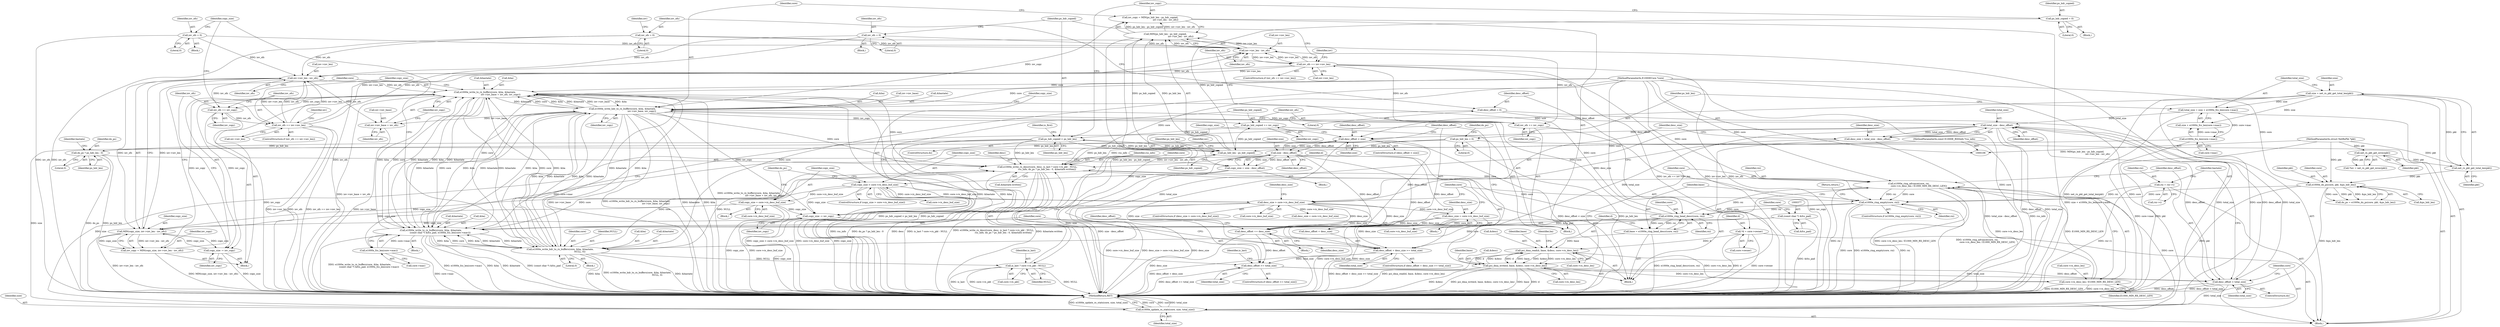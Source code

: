 digraph "0_qemu_4154c7e03fa55b4cf52509a83d50d6c09d743b77_0@API" {
"1000263" [label="(Call,iov_copy = MIN(ps_hdr_len - ps_hdr_copied,\n                                           iov->iov_len - iov_ofs))"];
"1000265" [label="(Call,MIN(ps_hdr_len - ps_hdr_copied,\n                                           iov->iov_len - iov_ofs))"];
"1000266" [label="(Call,ps_hdr_len - ps_hdr_copied)"];
"1000150" [label="(Call,ps_hdr_len = 0)"];
"1000305" [label="(Call,ps_hdr_copied < ps_hdr_len)"];
"1000287" [label="(Call,ps_hdr_copied += iov_copy)"];
"1000274" [label="(Call,e1000e_write_hdr_to_rx_buffers(core, &ba, &bastate,\n                                                      iov->iov_base, iov_copy))"];
"1000210" [label="(Call,e1000e_ring_head_descr(core, rxi))"];
"1000203" [label="(Call,e1000e_ring_empty(core, rxi))"];
"1000156" [label="(Call,e1000e_do_ps(core, pkt, &ps_hdr_len))"];
"1000107" [label="(MethodParameterIn,E1000ECore *core)"];
"1000137" [label="(Call,net_rx_pkt_get_total_len(pkt))"];
"1000132" [label="(Call,net_rx_pkt_get_iovec(pkt))"];
"1000108" [label="(MethodParameterIn,struct NetRxPkt *pkt)"];
"1000424" [label="(Call,e1000e_ring_advance(core, rxi,\n                            core->rx_desc_len / E1000_MIN_RX_DESC_LEN))"];
"1000398" [label="(Call,e1000e_write_rx_descr(core, desc, is_last ? core->rx_pkt : NULL,\n                           rss_info, do_ps ? ps_hdr_len : 0, &bastate.written))"];
"1000333" [label="(Call,e1000e_write_to_rx_buffers(core, &ba, &bastate,\n                                            iov->iov_base + iov_ofs, iov_copy))"];
"1000313" [label="(Call,e1000e_write_hdr_to_rx_buffers(core, &ba, &bastate,\n                                                       NULL, 0))"];
"1000370" [label="(Call,e1000e_write_to_rx_buffers(core, &ba, &bastate,\n                          (const char *) &fcs_pad, e1000x_fcs_len(core->mac)))"];
"1000376" [label="(Call,(const char *) &fcs_pad)"];
"1000380" [label="(Call,e1000x_fcs_len(core->mac))"];
"1000144" [label="(Call,e1000x_fcs_len(core->mac))"];
"1000328" [label="(Call,iov->iov_len - iov_ofs)"];
"1000294" [label="(Call,iov_ofs == iov->iov_len)"];
"1000290" [label="(Call,iov_ofs += iov_copy)"];
"1000269" [label="(Call,iov->iov_len - iov_ofs)"];
"1000352" [label="(Call,iov_ofs == iov->iov_len)"];
"1000348" [label="(Call,iov_ofs += iov_copy)"];
"1000360" [label="(Call,iov_ofs = 0)"];
"1000302" [label="(Call,iov_ofs = 0)"];
"1000126" [label="(Call,iov_ofs = 0)"];
"1000324" [label="(Call,iov_copy = MIN(copy_size, iov->iov_len - iov_ofs))"];
"1000326" [label="(Call,MIN(copy_size, iov->iov_len - iov_ofs))"];
"1000284" [label="(Call,copy_size -= iov_copy)"];
"1000240" [label="(Call,copy_size > core->rx_desc_buf_size)"];
"1000234" [label="(Call,copy_size = size - desc_offset)"];
"1000236" [label="(Call,size - desc_offset)"];
"1000227" [label="(Call,desc_offset < size)"];
"1000182" [label="(Call,total_size - desc_offset)"];
"1000140" [label="(Call,total_size = size + e1000x_fcs_len(core->mac))"];
"1000135" [label="(Call,size = net_rx_pkt_get_total_len(pkt))"];
"1000432" [label="(Call,desc_offset < total_size)"];
"1000388" [label="(Call,desc_offset >= total_size)"];
"1000384" [label="(Call,desc_offset += desc_size)"];
"1000186" [label="(Call,desc_size > core->rx_desc_buf_size)"];
"1000180" [label="(Call,desc_size = total_size - desc_offset)"];
"1000197" [label="(Call,desc_size = core->rx_desc_buf_size)"];
"1000364" [label="(Call,desc_offset + desc_size >= total_size)"];
"1000122" [label="(Call,desc_offset = 0)"];
"1000246" [label="(Call,copy_size = core->rx_desc_buf_size)"];
"1000345" [label="(Call,copy_size -= iov_copy)"];
"1000110" [label="(MethodParameterIn,const E1000E_RSSInfo *rss_info)"];
"1000427" [label="(Call,core->rx_desc_len / E1000_MIN_RX_DESC_LEN)"];
"1000416" [label="(Call,pci_dma_write(d, base, &desc, core->rx_desc_len))"];
"1000213" [label="(Call,pci_dma_read(d, base, &desc, core->rx_desc_len))"];
"1000113" [label="(Call,*d = core->owner)"];
"1000208" [label="(Call,base = e1000e_ring_head_descr(core, rxi))"];
"1000165" [label="(Call,rxi = rxr->i)"];
"1000263" [label="(Call,iov_copy = MIN(ps_hdr_len - ps_hdr_copied,\n                                           iov->iov_len - iov_ofs))"];
"1000258" [label="(Call,ps_hdr_copied = 0)"];
"1000435" [label="(Call,e1000e_update_rx_stats(core, size, total_size))"];
"1000401" [label="(Call,is_last ? core->rx_pkt : NULL)"];
"1000339" [label="(Call,iov->iov_base + iov_ofs)"];
"1000408" [label="(Call,do_ps ? ps_hdr_len : 0)"];
"1000334" [label="(Identifier,core)"];
"1000389" [label="(Identifier,desc_offset)"];
"1000264" [label="(Identifier,iov_copy)"];
"1000211" [label="(Identifier,core)"];
"1000246" [label="(Call,copy_size = core->rx_desc_buf_size)"];
"1000293" [label="(ControlStructure,if (iov_ofs == iov->iov_len))"];
"1000202" [label="(ControlStructure,if (e1000e_ring_empty(core, rxi)))"];
"1000339" [label="(Call,iov->iov_base + iov_ofs)"];
"1000436" [label="(Identifier,core)"];
"1000325" [label="(Identifier,iov_copy)"];
"1000216" [label="(Call,&desc)"];
"1000208" [label="(Call,base = e1000e_ring_head_descr(core, rxi))"];
"1000418" [label="(Identifier,base)"];
"1000333" [label="(Call,e1000e_write_to_rx_buffers(core, &ba, &bastate,\n                                            iov->iov_base + iov_ofs, iov_copy))"];
"1000132" [label="(Call,net_rx_pkt_get_iovec(pkt))"];
"1000402" [label="(Identifier,is_last)"];
"1000167" [label="(Call,rxr->i)"];
"1000263" [label="(Call,iov_copy = MIN(ps_hdr_len - ps_hdr_copied,\n                                           iov->iov_len - iov_ofs))"];
"1000431" [label="(Identifier,E1000_MIN_RX_DESC_LEN)"];
"1000324" [label="(Call,iov_copy = MIN(copy_size, iov->iov_len - iov_ofs))"];
"1000435" [label="(Call,e1000e_update_rx_stats(core, size, total_size))"];
"1000210" [label="(Call,e1000e_ring_head_descr(core, rxi))"];
"1000427" [label="(Call,core->rx_desc_len / E1000_MIN_RX_DESC_LEN)"];
"1000155" [label="(Identifier,do_ps)"];
"1000296" [label="(Call,iov->iov_len)"];
"1000371" [label="(Identifier,core)"];
"1000289" [label="(Identifier,iov_copy)"];
"1000270" [label="(Call,iov->iov_len)"];
"1000346" [label="(Identifier,copy_size)"];
"1000126" [label="(Call,iov_ofs = 0)"];
"1000390" [label="(Identifier,total_size)"];
"1000315" [label="(Call,&ba)"];
"1000378" [label="(Call,&fcs_pad)"];
"1000302" [label="(Call,iov_ofs = 0)"];
"1000284" [label="(Call,copy_size -= iov_copy)"];
"1000128" [label="(Literal,0)"];
"1000209" [label="(Identifier,base)"];
"1000124" [label="(Literal,0)"];
"1000332" [label="(Identifier,iov_ofs)"];
"1000107" [label="(MethodParameterIn,E1000ECore *core)"];
"1000138" [label="(Identifier,pkt)"];
"1000285" [label="(Identifier,copy_size)"];
"1000225" [label="(Block,)"];
"1000361" [label="(Identifier,iov_ofs)"];
"1000343" [label="(Identifier,iov_ofs)"];
"1000154" [label="(Call,do_ps = e1000e_do_ps(core, pkt, &ps_hdr_len))"];
"1000290" [label="(Call,iov_ofs += iov_copy)"];
"1000151" [label="(Identifier,ps_hdr_len)"];
"1000357" [label="(Block,)"];
"1000306" [label="(Identifier,ps_hdr_copied)"];
"1000388" [label="(Call,desc_offset >= total_size)"];
"1000193" [label="(Identifier,desc_size)"];
"1000142" [label="(Call,size + e1000x_fcs_len(core->mac))"];
"1000322" [label="(Identifier,copy_size)"];
"1000291" [label="(Identifier,iov_ofs)"];
"1000269" [label="(Call,iov->iov_len - iov_ofs)"];
"1000369" [label="(Block,)"];
"1000317" [label="(Call,&bastate)"];
"1000381" [label="(Call,core->mac)"];
"1000294" [label="(Call,iov_ofs == iov->iov_len)"];
"1000374" [label="(Call,&bastate)"];
"1000432" [label="(Call,desc_offset < total_size)"];
"1000235" [label="(Identifier,copy_size)"];
"1000387" [label="(ControlStructure,if (desc_offset >= total_size))"];
"1000368" [label="(Identifier,total_size)"];
"1000212" [label="(Identifier,rxi)"];
"1000345" [label="(Call,copy_size -= iov_copy)"];
"1000283" [label="(Identifier,iov_copy)"];
"1000398" [label="(Call,e1000e_write_rx_descr(core, desc, is_last ? core->rx_pkt : NULL,\n                           rss_info, do_ps ? ps_hdr_len : 0, &bastate.written))"];
"1000288" [label="(Identifier,ps_hdr_copied)"];
"1000401" [label="(Call,is_last ? core->rx_pkt : NULL)"];
"1000312" [label="(Block,)"];
"1000115" [label="(Call,core->owner)"];
"1000276" [label="(Call,&ba)"];
"1000226" [label="(ControlStructure,if (desc_offset < size))"];
"1000280" [label="(Call,iov->iov_base)"];
"1000186" [label="(Call,desc_size > core->rx_desc_buf_size)"];
"1000110" [label="(MethodParameterIn,const E1000E_RSSInfo *rss_info)"];
"1000352" [label="(Call,iov_ofs == iov->iov_len)"];
"1000287" [label="(Call,ps_hdr_copied += iov_copy)"];
"1000301" [label="(Identifier,iov)"];
"1000382" [label="(Identifier,core)"];
"1000370" [label="(Call,e1000e_write_to_rx_buffers(core, &ba, &bastate,\n                          (const char *) &fcs_pad, e1000x_fcs_len(core->mac)))"];
"1000354" [label="(Call,iov->iov_len)"];
"1000123" [label="(Identifier,desc_offset)"];
"1000136" [label="(Identifier,size)"];
"1000299" [label="(Block,)"];
"1000248" [label="(Call,core->rx_desc_buf_size)"];
"1000166" [label="(Identifier,rxi)"];
"1000133" [label="(Identifier,pkt)"];
"1000376" [label="(Call,(const char *) &fcs_pad)"];
"1000184" [label="(Identifier,desc_offset)"];
"1000428" [label="(Call,core->rx_desc_len)"];
"1000275" [label="(Identifier,core)"];
"1000416" [label="(Call,pci_dma_write(d, base, &desc, core->rx_desc_len))"];
"1000259" [label="(Identifier,ps_hdr_copied)"];
"1000205" [label="(Identifier,rxi)"];
"1000351" [label="(ControlStructure,if (iov_ofs == iov->iov_len))"];
"1000197" [label="(Call,desc_size = core->rx_desc_buf_size)"];
"1000108" [label="(MethodParameterIn,struct NetRxPkt *pkt)"];
"1000305" [label="(Call,ps_hdr_copied < ps_hdr_len)"];
"1000439" [label="(MethodReturn,RET)"];
"1000353" [label="(Identifier,iov_ofs)"];
"1000214" [label="(Identifier,d)"];
"1000335" [label="(Call,&ba)"];
"1000385" [label="(Identifier,desc_offset)"];
"1000314" [label="(Identifier,core)"];
"1000350" [label="(Identifier,iov_copy)"];
"1000274" [label="(Call,e1000e_write_hdr_to_rx_buffers(core, &ba, &bastate,\n                                                      iov->iov_base, iov_copy))"];
"1000267" [label="(Identifier,ps_hdr_len)"];
"1000130" [label="(Call,*iov = net_rx_pkt_get_iovec(pkt))"];
"1000183" [label="(Identifier,total_size)"];
"1000271" [label="(Identifier,iov)"];
"1000111" [label="(Block,)"];
"1000158" [label="(Identifier,pkt)"];
"1000426" [label="(Identifier,rxi)"];
"1000113" [label="(Call,*d = core->owner)"];
"1000165" [label="(Call,rxi = rxr->i)"];
"1000323" [label="(Block,)"];
"1000295" [label="(Identifier,iov_ofs)"];
"1000286" [label="(Identifier,iov_copy)"];
"1000320" [label="(Literal,0)"];
"1000307" [label="(Identifier,ps_hdr_len)"];
"1000412" [label="(Call,&bastate.written)"];
"1000159" [label="(Call,&ps_hdr_len)"];
"1000419" [label="(Call,&desc)"];
"1000266" [label="(Call,ps_hdr_len - ps_hdr_copied)"];
"1000328" [label="(Call,iov->iov_len - iov_ofs)"];
"1000156" [label="(Call,e1000e_do_ps(core, pkt, &ps_hdr_len))"];
"1000363" [label="(ControlStructure,if (desc_offset + desc_size >= total_size))"];
"1000273" [label="(Identifier,iov_ofs)"];
"1000171" [label="(Block,)"];
"1000326" [label="(Call,MIN(copy_size, iov->iov_len - iov_ofs))"];
"1000122" [label="(Call,desc_offset = 0)"];
"1000434" [label="(Identifier,total_size)"];
"1000144" [label="(Call,e1000x_fcs_len(core->mac))"];
"1000380" [label="(Call,e1000x_fcs_len(core->mac))"];
"1000247" [label="(Identifier,copy_size)"];
"1000313" [label="(Call,e1000e_write_hdr_to_rx_buffers(core, &ba, &bastate,\n                                                       NULL, 0))"];
"1000303" [label="(Identifier,iov_ofs)"];
"1000240" [label="(Call,copy_size > core->rx_desc_buf_size)"];
"1000292" [label="(Identifier,iov_copy)"];
"1000237" [label="(Identifier,size)"];
"1000260" [label="(Literal,0)"];
"1000141" [label="(Identifier,total_size)"];
"1000414" [label="(Identifier,bastate)"];
"1000150" [label="(Call,ps_hdr_len = 0)"];
"1000242" [label="(Call,core->rx_desc_buf_size)"];
"1000252" [label="(Identifier,do_ps)"];
"1000384" [label="(Call,desc_offset += desc_size)"];
"1000215" [label="(Identifier,base)"];
"1000340" [label="(Call,iov->iov_base)"];
"1000187" [label="(Identifier,desc_size)"];
"1000417" [label="(Identifier,d)"];
"1000227" [label="(Call,desc_offset < size)"];
"1000344" [label="(Identifier,iov_copy)"];
"1000191" [label="(Block,)"];
"1000372" [label="(Call,&ba)"];
"1000152" [label="(Literal,0)"];
"1000319" [label="(Identifier,NULL)"];
"1000425" [label="(Identifier,core)"];
"1000327" [label="(Identifier,copy_size)"];
"1000393" [label="(Identifier,is_last)"];
"1000348" [label="(Call,iov_ofs += iov_copy)"];
"1000204" [label="(Identifier,core)"];
"1000127" [label="(Identifier,iov_ofs)"];
"1000360" [label="(Call,iov_ofs = 0)"];
"1000239" [label="(ControlStructure,if (copy_size > core->rx_desc_buf_size))"];
"1000137" [label="(Call,net_rx_pkt_get_total_len(pkt))"];
"1000409" [label="(Identifier,do_ps)"];
"1000140" [label="(Call,total_size = size + e1000x_fcs_len(core->mac))"];
"1000347" [label="(Identifier,iov_copy)"];
"1000145" [label="(Call,core->mac)"];
"1000362" [label="(Literal,0)"];
"1000424" [label="(Call,e1000e_ring_advance(core, rxi,\n                            core->rx_desc_len / E1000_MIN_RX_DESC_LEN))"];
"1000403" [label="(Call,core->rx_pkt)"];
"1000199" [label="(Call,core->rx_desc_buf_size)"];
"1000218" [label="(Call,core->rx_desc_len)"];
"1000386" [label="(Identifier,desc_size)"];
"1000406" [label="(Identifier,NULL)"];
"1000213" [label="(Call,pci_dma_read(d, base, &desc, core->rx_desc_len))"];
"1000170" [label="(ControlStructure,do)"];
"1000175" [label="(Identifier,bastate)"];
"1000359" [label="(Identifier,iov)"];
"1000438" [label="(Identifier,total_size)"];
"1000207" [label="(Return,return;)"];
"1000265" [label="(Call,MIN(ps_hdr_len - ps_hdr_copied,\n                                           iov->iov_len - iov_ofs))"];
"1000114" [label="(Identifier,d)"];
"1000245" [label="(Block,)"];
"1000268" [label="(Identifier,ps_hdr_copied)"];
"1000349" [label="(Identifier,iov_ofs)"];
"1000408" [label="(Call,do_ps ? ps_hdr_len : 0)"];
"1000400" [label="(Identifier,desc)"];
"1000203" [label="(Call,e1000e_ring_empty(core, rxi))"];
"1000437" [label="(Identifier,size)"];
"1000258" [label="(Call,ps_hdr_copied = 0)"];
"1000230" [label="(Block,)"];
"1000262" [label="(Block,)"];
"1000364" [label="(Call,desc_offset + desc_size >= total_size)"];
"1000157" [label="(Identifier,core)"];
"1000180" [label="(Call,desc_size = total_size - desc_offset)"];
"1000256" [label="(Block,)"];
"1000399" [label="(Identifier,core)"];
"1000411" [label="(Literal,0)"];
"1000241" [label="(Identifier,copy_size)"];
"1000185" [label="(ControlStructure,if (desc_size > core->rx_desc_buf_size))"];
"1000433" [label="(Identifier,desc_offset)"];
"1000410" [label="(Identifier,ps_hdr_len)"];
"1000236" [label="(Call,size - desc_offset)"];
"1000135" [label="(Call,size = net_rx_pkt_get_total_len(pkt))"];
"1000407" [label="(Identifier,rss_info)"];
"1000181" [label="(Identifier,desc_size)"];
"1000198" [label="(Identifier,desc_size)"];
"1000304" [label="(Literal,0)"];
"1000228" [label="(Identifier,desc_offset)"];
"1000188" [label="(Call,core->rx_desc_buf_size)"];
"1000192" [label="(Call,desc_size = core->rx_desc_buf_size)"];
"1000421" [label="(Call,core->rx_desc_len)"];
"1000223" [label="(Identifier,ba)"];
"1000329" [label="(Call,iov->iov_len)"];
"1000365" [label="(Call,desc_offset + desc_size)"];
"1000278" [label="(Call,&bastate)"];
"1000261" [label="(ControlStructure,do)"];
"1000238" [label="(Identifier,desc_offset)"];
"1000131" [label="(Identifier,iov)"];
"1000234" [label="(Call,copy_size = size - desc_offset)"];
"1000182" [label="(Call,total_size - desc_offset)"];
"1000337" [label="(Call,&bastate)"];
"1000229" [label="(Identifier,size)"];
"1000309" [label="(Identifier,is_first)"];
"1000263" -> "1000262"  [label="AST: "];
"1000263" -> "1000265"  [label="CFG: "];
"1000264" -> "1000263"  [label="AST: "];
"1000265" -> "1000263"  [label="AST: "];
"1000275" -> "1000263"  [label="CFG: "];
"1000263" -> "1000439"  [label="DDG: MIN(ps_hdr_len - ps_hdr_copied,\n                                           iov->iov_len - iov_ofs)"];
"1000265" -> "1000263"  [label="DDG: ps_hdr_len - ps_hdr_copied"];
"1000265" -> "1000263"  [label="DDG: iov->iov_len - iov_ofs"];
"1000263" -> "1000274"  [label="DDG: iov_copy"];
"1000265" -> "1000269"  [label="CFG: "];
"1000266" -> "1000265"  [label="AST: "];
"1000269" -> "1000265"  [label="AST: "];
"1000265" -> "1000439"  [label="DDG: iov->iov_len - iov_ofs"];
"1000265" -> "1000439"  [label="DDG: ps_hdr_len - ps_hdr_copied"];
"1000266" -> "1000265"  [label="DDG: ps_hdr_len"];
"1000266" -> "1000265"  [label="DDG: ps_hdr_copied"];
"1000269" -> "1000265"  [label="DDG: iov->iov_len"];
"1000269" -> "1000265"  [label="DDG: iov_ofs"];
"1000266" -> "1000268"  [label="CFG: "];
"1000267" -> "1000266"  [label="AST: "];
"1000268" -> "1000266"  [label="AST: "];
"1000271" -> "1000266"  [label="CFG: "];
"1000150" -> "1000266"  [label="DDG: ps_hdr_len"];
"1000305" -> "1000266"  [label="DDG: ps_hdr_len"];
"1000305" -> "1000266"  [label="DDG: ps_hdr_copied"];
"1000258" -> "1000266"  [label="DDG: ps_hdr_copied"];
"1000266" -> "1000287"  [label="DDG: ps_hdr_copied"];
"1000266" -> "1000305"  [label="DDG: ps_hdr_len"];
"1000150" -> "1000111"  [label="AST: "];
"1000150" -> "1000152"  [label="CFG: "];
"1000151" -> "1000150"  [label="AST: "];
"1000152" -> "1000150"  [label="AST: "];
"1000155" -> "1000150"  [label="CFG: "];
"1000150" -> "1000439"  [label="DDG: ps_hdr_len"];
"1000150" -> "1000398"  [label="DDG: ps_hdr_len"];
"1000150" -> "1000408"  [label="DDG: ps_hdr_len"];
"1000305" -> "1000261"  [label="AST: "];
"1000305" -> "1000307"  [label="CFG: "];
"1000306" -> "1000305"  [label="AST: "];
"1000307" -> "1000305"  [label="AST: "];
"1000264" -> "1000305"  [label="CFG: "];
"1000309" -> "1000305"  [label="CFG: "];
"1000305" -> "1000439"  [label="DDG: ps_hdr_copied < ps_hdr_len"];
"1000305" -> "1000439"  [label="DDG: ps_hdr_copied"];
"1000287" -> "1000305"  [label="DDG: ps_hdr_copied"];
"1000305" -> "1000398"  [label="DDG: ps_hdr_len"];
"1000305" -> "1000408"  [label="DDG: ps_hdr_len"];
"1000287" -> "1000262"  [label="AST: "];
"1000287" -> "1000289"  [label="CFG: "];
"1000288" -> "1000287"  [label="AST: "];
"1000289" -> "1000287"  [label="AST: "];
"1000291" -> "1000287"  [label="CFG: "];
"1000274" -> "1000287"  [label="DDG: iov_copy"];
"1000274" -> "1000262"  [label="AST: "];
"1000274" -> "1000283"  [label="CFG: "];
"1000275" -> "1000274"  [label="AST: "];
"1000276" -> "1000274"  [label="AST: "];
"1000278" -> "1000274"  [label="AST: "];
"1000280" -> "1000274"  [label="AST: "];
"1000283" -> "1000274"  [label="AST: "];
"1000285" -> "1000274"  [label="CFG: "];
"1000274" -> "1000439"  [label="DDG: iov->iov_base"];
"1000274" -> "1000439"  [label="DDG: e1000e_write_hdr_to_rx_buffers(core, &ba, &bastate,\n                                                      iov->iov_base, iov_copy)"];
"1000274" -> "1000439"  [label="DDG: &bastate"];
"1000274" -> "1000439"  [label="DDG: &ba"];
"1000210" -> "1000274"  [label="DDG: core"];
"1000107" -> "1000274"  [label="DDG: core"];
"1000313" -> "1000274"  [label="DDG: &ba"];
"1000313" -> "1000274"  [label="DDG: &bastate"];
"1000370" -> "1000274"  [label="DDG: &ba"];
"1000370" -> "1000274"  [label="DDG: &bastate"];
"1000333" -> "1000274"  [label="DDG: &ba"];
"1000333" -> "1000274"  [label="DDG: &bastate"];
"1000274" -> "1000284"  [label="DDG: iov_copy"];
"1000274" -> "1000290"  [label="DDG: iov_copy"];
"1000274" -> "1000313"  [label="DDG: &ba"];
"1000274" -> "1000313"  [label="DDG: &bastate"];
"1000274" -> "1000333"  [label="DDG: core"];
"1000274" -> "1000333"  [label="DDG: &ba"];
"1000274" -> "1000333"  [label="DDG: &bastate"];
"1000274" -> "1000333"  [label="DDG: iov->iov_base"];
"1000274" -> "1000339"  [label="DDG: iov->iov_base"];
"1000274" -> "1000370"  [label="DDG: core"];
"1000274" -> "1000370"  [label="DDG: &ba"];
"1000274" -> "1000370"  [label="DDG: &bastate"];
"1000274" -> "1000398"  [label="DDG: core"];
"1000210" -> "1000208"  [label="AST: "];
"1000210" -> "1000212"  [label="CFG: "];
"1000211" -> "1000210"  [label="AST: "];
"1000212" -> "1000210"  [label="AST: "];
"1000208" -> "1000210"  [label="CFG: "];
"1000210" -> "1000208"  [label="DDG: core"];
"1000210" -> "1000208"  [label="DDG: rxi"];
"1000203" -> "1000210"  [label="DDG: core"];
"1000203" -> "1000210"  [label="DDG: rxi"];
"1000107" -> "1000210"  [label="DDG: core"];
"1000210" -> "1000313"  [label="DDG: core"];
"1000210" -> "1000333"  [label="DDG: core"];
"1000210" -> "1000370"  [label="DDG: core"];
"1000210" -> "1000398"  [label="DDG: core"];
"1000210" -> "1000424"  [label="DDG: rxi"];
"1000203" -> "1000202"  [label="AST: "];
"1000203" -> "1000205"  [label="CFG: "];
"1000204" -> "1000203"  [label="AST: "];
"1000205" -> "1000203"  [label="AST: "];
"1000207" -> "1000203"  [label="CFG: "];
"1000209" -> "1000203"  [label="CFG: "];
"1000203" -> "1000439"  [label="DDG: e1000e_ring_empty(core, rxi)"];
"1000203" -> "1000439"  [label="DDG: rxi"];
"1000203" -> "1000439"  [label="DDG: core"];
"1000156" -> "1000203"  [label="DDG: core"];
"1000424" -> "1000203"  [label="DDG: core"];
"1000424" -> "1000203"  [label="DDG: rxi"];
"1000107" -> "1000203"  [label="DDG: core"];
"1000165" -> "1000203"  [label="DDG: rxi"];
"1000156" -> "1000154"  [label="AST: "];
"1000156" -> "1000159"  [label="CFG: "];
"1000157" -> "1000156"  [label="AST: "];
"1000158" -> "1000156"  [label="AST: "];
"1000159" -> "1000156"  [label="AST: "];
"1000154" -> "1000156"  [label="CFG: "];
"1000156" -> "1000439"  [label="DDG: &ps_hdr_len"];
"1000156" -> "1000439"  [label="DDG: pkt"];
"1000156" -> "1000154"  [label="DDG: core"];
"1000156" -> "1000154"  [label="DDG: pkt"];
"1000156" -> "1000154"  [label="DDG: &ps_hdr_len"];
"1000107" -> "1000156"  [label="DDG: core"];
"1000137" -> "1000156"  [label="DDG: pkt"];
"1000108" -> "1000156"  [label="DDG: pkt"];
"1000107" -> "1000106"  [label="AST: "];
"1000107" -> "1000439"  [label="DDG: core"];
"1000107" -> "1000313"  [label="DDG: core"];
"1000107" -> "1000333"  [label="DDG: core"];
"1000107" -> "1000370"  [label="DDG: core"];
"1000107" -> "1000398"  [label="DDG: core"];
"1000107" -> "1000424"  [label="DDG: core"];
"1000107" -> "1000435"  [label="DDG: core"];
"1000137" -> "1000135"  [label="AST: "];
"1000137" -> "1000138"  [label="CFG: "];
"1000138" -> "1000137"  [label="AST: "];
"1000135" -> "1000137"  [label="CFG: "];
"1000137" -> "1000135"  [label="DDG: pkt"];
"1000132" -> "1000137"  [label="DDG: pkt"];
"1000108" -> "1000137"  [label="DDG: pkt"];
"1000132" -> "1000130"  [label="AST: "];
"1000132" -> "1000133"  [label="CFG: "];
"1000133" -> "1000132"  [label="AST: "];
"1000130" -> "1000132"  [label="CFG: "];
"1000132" -> "1000130"  [label="DDG: pkt"];
"1000108" -> "1000132"  [label="DDG: pkt"];
"1000108" -> "1000106"  [label="AST: "];
"1000108" -> "1000439"  [label="DDG: pkt"];
"1000424" -> "1000171"  [label="AST: "];
"1000424" -> "1000427"  [label="CFG: "];
"1000425" -> "1000424"  [label="AST: "];
"1000426" -> "1000424"  [label="AST: "];
"1000427" -> "1000424"  [label="AST: "];
"1000433" -> "1000424"  [label="CFG: "];
"1000424" -> "1000439"  [label="DDG: core->rx_desc_len / E1000_MIN_RX_DESC_LEN"];
"1000424" -> "1000439"  [label="DDG: rxi"];
"1000424" -> "1000439"  [label="DDG: e1000e_ring_advance(core, rxi,\n                            core->rx_desc_len / E1000_MIN_RX_DESC_LEN)"];
"1000398" -> "1000424"  [label="DDG: core"];
"1000427" -> "1000424"  [label="DDG: core->rx_desc_len"];
"1000427" -> "1000424"  [label="DDG: E1000_MIN_RX_DESC_LEN"];
"1000424" -> "1000435"  [label="DDG: core"];
"1000398" -> "1000171"  [label="AST: "];
"1000398" -> "1000412"  [label="CFG: "];
"1000399" -> "1000398"  [label="AST: "];
"1000400" -> "1000398"  [label="AST: "];
"1000401" -> "1000398"  [label="AST: "];
"1000407" -> "1000398"  [label="AST: "];
"1000408" -> "1000398"  [label="AST: "];
"1000412" -> "1000398"  [label="AST: "];
"1000417" -> "1000398"  [label="CFG: "];
"1000398" -> "1000439"  [label="DDG: is_last ? core->rx_pkt : NULL"];
"1000398" -> "1000439"  [label="DDG: e1000e_write_rx_descr(core, desc, is_last ? core->rx_pkt : NULL,\n                           rss_info, do_ps ? ps_hdr_len : 0, &bastate.written)"];
"1000398" -> "1000439"  [label="DDG: &bastate.written"];
"1000398" -> "1000439"  [label="DDG: rss_info"];
"1000398" -> "1000439"  [label="DDG: do_ps ? ps_hdr_len : 0"];
"1000398" -> "1000439"  [label="DDG: desc"];
"1000333" -> "1000398"  [label="DDG: core"];
"1000313" -> "1000398"  [label="DDG: core"];
"1000313" -> "1000398"  [label="DDG: NULL"];
"1000370" -> "1000398"  [label="DDG: core"];
"1000110" -> "1000398"  [label="DDG: rss_info"];
"1000333" -> "1000323"  [label="AST: "];
"1000333" -> "1000344"  [label="CFG: "];
"1000334" -> "1000333"  [label="AST: "];
"1000335" -> "1000333"  [label="AST: "];
"1000337" -> "1000333"  [label="AST: "];
"1000339" -> "1000333"  [label="AST: "];
"1000344" -> "1000333"  [label="AST: "];
"1000346" -> "1000333"  [label="CFG: "];
"1000333" -> "1000439"  [label="DDG: iov->iov_base + iov_ofs"];
"1000333" -> "1000439"  [label="DDG: e1000e_write_to_rx_buffers(core, &ba, &bastate,\n                                            iov->iov_base + iov_ofs, iov_copy)"];
"1000333" -> "1000439"  [label="DDG: &bastate"];
"1000333" -> "1000439"  [label="DDG: &ba"];
"1000333" -> "1000313"  [label="DDG: &ba"];
"1000333" -> "1000313"  [label="DDG: &bastate"];
"1000313" -> "1000333"  [label="DDG: core"];
"1000313" -> "1000333"  [label="DDG: &ba"];
"1000313" -> "1000333"  [label="DDG: &bastate"];
"1000370" -> "1000333"  [label="DDG: &ba"];
"1000370" -> "1000333"  [label="DDG: &bastate"];
"1000328" -> "1000333"  [label="DDG: iov_ofs"];
"1000324" -> "1000333"  [label="DDG: iov_copy"];
"1000333" -> "1000345"  [label="DDG: iov_copy"];
"1000333" -> "1000348"  [label="DDG: iov_copy"];
"1000333" -> "1000370"  [label="DDG: core"];
"1000333" -> "1000370"  [label="DDG: &ba"];
"1000333" -> "1000370"  [label="DDG: &bastate"];
"1000313" -> "1000312"  [label="AST: "];
"1000313" -> "1000320"  [label="CFG: "];
"1000314" -> "1000313"  [label="AST: "];
"1000315" -> "1000313"  [label="AST: "];
"1000317" -> "1000313"  [label="AST: "];
"1000319" -> "1000313"  [label="AST: "];
"1000320" -> "1000313"  [label="AST: "];
"1000322" -> "1000313"  [label="CFG: "];
"1000313" -> "1000439"  [label="DDG: &ba"];
"1000313" -> "1000439"  [label="DDG: e1000e_write_hdr_to_rx_buffers(core, &ba, &bastate,\n                                                       NULL, 0)"];
"1000313" -> "1000439"  [label="DDG: &bastate"];
"1000370" -> "1000313"  [label="DDG: &ba"];
"1000370" -> "1000313"  [label="DDG: &bastate"];
"1000313" -> "1000370"  [label="DDG: core"];
"1000313" -> "1000370"  [label="DDG: &ba"];
"1000313" -> "1000370"  [label="DDG: &bastate"];
"1000313" -> "1000401"  [label="DDG: NULL"];
"1000370" -> "1000369"  [label="AST: "];
"1000370" -> "1000380"  [label="CFG: "];
"1000371" -> "1000370"  [label="AST: "];
"1000372" -> "1000370"  [label="AST: "];
"1000374" -> "1000370"  [label="AST: "];
"1000376" -> "1000370"  [label="AST: "];
"1000380" -> "1000370"  [label="AST: "];
"1000385" -> "1000370"  [label="CFG: "];
"1000370" -> "1000439"  [label="DDG: (const char *) &fcs_pad"];
"1000370" -> "1000439"  [label="DDG: e1000e_write_to_rx_buffers(core, &ba, &bastate,\n                          (const char *) &fcs_pad, e1000x_fcs_len(core->mac))"];
"1000370" -> "1000439"  [label="DDG: e1000x_fcs_len(core->mac)"];
"1000370" -> "1000439"  [label="DDG: &ba"];
"1000370" -> "1000439"  [label="DDG: &bastate"];
"1000376" -> "1000370"  [label="DDG: &fcs_pad"];
"1000380" -> "1000370"  [label="DDG: core->mac"];
"1000376" -> "1000378"  [label="CFG: "];
"1000377" -> "1000376"  [label="AST: "];
"1000378" -> "1000376"  [label="AST: "];
"1000382" -> "1000376"  [label="CFG: "];
"1000376" -> "1000439"  [label="DDG: &fcs_pad"];
"1000380" -> "1000381"  [label="CFG: "];
"1000381" -> "1000380"  [label="AST: "];
"1000380" -> "1000439"  [label="DDG: core->mac"];
"1000144" -> "1000380"  [label="DDG: core->mac"];
"1000144" -> "1000142"  [label="AST: "];
"1000144" -> "1000145"  [label="CFG: "];
"1000145" -> "1000144"  [label="AST: "];
"1000142" -> "1000144"  [label="CFG: "];
"1000144" -> "1000439"  [label="DDG: core->mac"];
"1000144" -> "1000140"  [label="DDG: core->mac"];
"1000144" -> "1000142"  [label="DDG: core->mac"];
"1000328" -> "1000326"  [label="AST: "];
"1000328" -> "1000332"  [label="CFG: "];
"1000329" -> "1000328"  [label="AST: "];
"1000332" -> "1000328"  [label="AST: "];
"1000326" -> "1000328"  [label="CFG: "];
"1000328" -> "1000326"  [label="DDG: iov->iov_len"];
"1000328" -> "1000326"  [label="DDG: iov_ofs"];
"1000294" -> "1000328"  [label="DDG: iov->iov_len"];
"1000294" -> "1000328"  [label="DDG: iov_ofs"];
"1000352" -> "1000328"  [label="DDG: iov->iov_len"];
"1000352" -> "1000328"  [label="DDG: iov_ofs"];
"1000360" -> "1000328"  [label="DDG: iov_ofs"];
"1000302" -> "1000328"  [label="DDG: iov_ofs"];
"1000126" -> "1000328"  [label="DDG: iov_ofs"];
"1000328" -> "1000339"  [label="DDG: iov_ofs"];
"1000328" -> "1000348"  [label="DDG: iov_ofs"];
"1000328" -> "1000352"  [label="DDG: iov->iov_len"];
"1000294" -> "1000293"  [label="AST: "];
"1000294" -> "1000296"  [label="CFG: "];
"1000295" -> "1000294"  [label="AST: "];
"1000296" -> "1000294"  [label="AST: "];
"1000306" -> "1000294"  [label="CFG: "];
"1000301" -> "1000294"  [label="CFG: "];
"1000294" -> "1000439"  [label="DDG: iov_ofs == iov->iov_len"];
"1000294" -> "1000439"  [label="DDG: iov->iov_len"];
"1000294" -> "1000439"  [label="DDG: iov_ofs"];
"1000294" -> "1000269"  [label="DDG: iov->iov_len"];
"1000294" -> "1000269"  [label="DDG: iov_ofs"];
"1000290" -> "1000294"  [label="DDG: iov_ofs"];
"1000269" -> "1000294"  [label="DDG: iov->iov_len"];
"1000290" -> "1000262"  [label="AST: "];
"1000290" -> "1000292"  [label="CFG: "];
"1000291" -> "1000290"  [label="AST: "];
"1000292" -> "1000290"  [label="AST: "];
"1000295" -> "1000290"  [label="CFG: "];
"1000290" -> "1000439"  [label="DDG: iov_copy"];
"1000269" -> "1000290"  [label="DDG: iov_ofs"];
"1000269" -> "1000273"  [label="CFG: "];
"1000270" -> "1000269"  [label="AST: "];
"1000273" -> "1000269"  [label="AST: "];
"1000352" -> "1000269"  [label="DDG: iov->iov_len"];
"1000352" -> "1000269"  [label="DDG: iov_ofs"];
"1000360" -> "1000269"  [label="DDG: iov_ofs"];
"1000302" -> "1000269"  [label="DDG: iov_ofs"];
"1000126" -> "1000269"  [label="DDG: iov_ofs"];
"1000352" -> "1000351"  [label="AST: "];
"1000352" -> "1000354"  [label="CFG: "];
"1000353" -> "1000352"  [label="AST: "];
"1000354" -> "1000352"  [label="AST: "];
"1000322" -> "1000352"  [label="CFG: "];
"1000359" -> "1000352"  [label="CFG: "];
"1000352" -> "1000439"  [label="DDG: iov_ofs"];
"1000352" -> "1000439"  [label="DDG: iov_ofs == iov->iov_len"];
"1000352" -> "1000439"  [label="DDG: iov->iov_len"];
"1000348" -> "1000352"  [label="DDG: iov_ofs"];
"1000348" -> "1000323"  [label="AST: "];
"1000348" -> "1000350"  [label="CFG: "];
"1000349" -> "1000348"  [label="AST: "];
"1000350" -> "1000348"  [label="AST: "];
"1000353" -> "1000348"  [label="CFG: "];
"1000348" -> "1000439"  [label="DDG: iov_copy"];
"1000360" -> "1000357"  [label="AST: "];
"1000360" -> "1000362"  [label="CFG: "];
"1000361" -> "1000360"  [label="AST: "];
"1000362" -> "1000360"  [label="AST: "];
"1000322" -> "1000360"  [label="CFG: "];
"1000360" -> "1000439"  [label="DDG: iov_ofs"];
"1000302" -> "1000299"  [label="AST: "];
"1000302" -> "1000304"  [label="CFG: "];
"1000303" -> "1000302"  [label="AST: "];
"1000304" -> "1000302"  [label="AST: "];
"1000306" -> "1000302"  [label="CFG: "];
"1000302" -> "1000439"  [label="DDG: iov_ofs"];
"1000126" -> "1000111"  [label="AST: "];
"1000126" -> "1000128"  [label="CFG: "];
"1000127" -> "1000126"  [label="AST: "];
"1000128" -> "1000126"  [label="AST: "];
"1000131" -> "1000126"  [label="CFG: "];
"1000126" -> "1000439"  [label="DDG: iov_ofs"];
"1000324" -> "1000323"  [label="AST: "];
"1000324" -> "1000326"  [label="CFG: "];
"1000325" -> "1000324"  [label="AST: "];
"1000326" -> "1000324"  [label="AST: "];
"1000334" -> "1000324"  [label="CFG: "];
"1000324" -> "1000439"  [label="DDG: MIN(copy_size, iov->iov_len - iov_ofs)"];
"1000326" -> "1000324"  [label="DDG: copy_size"];
"1000326" -> "1000324"  [label="DDG: iov->iov_len - iov_ofs"];
"1000327" -> "1000326"  [label="AST: "];
"1000326" -> "1000439"  [label="DDG: iov->iov_len - iov_ofs"];
"1000284" -> "1000326"  [label="DDG: copy_size"];
"1000345" -> "1000326"  [label="DDG: copy_size"];
"1000240" -> "1000326"  [label="DDG: copy_size"];
"1000246" -> "1000326"  [label="DDG: copy_size"];
"1000326" -> "1000345"  [label="DDG: copy_size"];
"1000284" -> "1000262"  [label="AST: "];
"1000284" -> "1000286"  [label="CFG: "];
"1000285" -> "1000284"  [label="AST: "];
"1000286" -> "1000284"  [label="AST: "];
"1000288" -> "1000284"  [label="CFG: "];
"1000284" -> "1000439"  [label="DDG: copy_size"];
"1000240" -> "1000284"  [label="DDG: copy_size"];
"1000246" -> "1000284"  [label="DDG: copy_size"];
"1000240" -> "1000239"  [label="AST: "];
"1000240" -> "1000242"  [label="CFG: "];
"1000241" -> "1000240"  [label="AST: "];
"1000242" -> "1000240"  [label="AST: "];
"1000247" -> "1000240"  [label="CFG: "];
"1000252" -> "1000240"  [label="CFG: "];
"1000240" -> "1000439"  [label="DDG: copy_size > core->rx_desc_buf_size"];
"1000240" -> "1000439"  [label="DDG: core->rx_desc_buf_size"];
"1000240" -> "1000439"  [label="DDG: copy_size"];
"1000240" -> "1000186"  [label="DDG: core->rx_desc_buf_size"];
"1000234" -> "1000240"  [label="DDG: copy_size"];
"1000186" -> "1000240"  [label="DDG: core->rx_desc_buf_size"];
"1000240" -> "1000246"  [label="DDG: core->rx_desc_buf_size"];
"1000234" -> "1000230"  [label="AST: "];
"1000234" -> "1000236"  [label="CFG: "];
"1000235" -> "1000234"  [label="AST: "];
"1000236" -> "1000234"  [label="AST: "];
"1000241" -> "1000234"  [label="CFG: "];
"1000234" -> "1000439"  [label="DDG: size - desc_offset"];
"1000236" -> "1000234"  [label="DDG: size"];
"1000236" -> "1000234"  [label="DDG: desc_offset"];
"1000236" -> "1000238"  [label="CFG: "];
"1000237" -> "1000236"  [label="AST: "];
"1000238" -> "1000236"  [label="AST: "];
"1000236" -> "1000439"  [label="DDG: size"];
"1000236" -> "1000227"  [label="DDG: size"];
"1000227" -> "1000236"  [label="DDG: size"];
"1000227" -> "1000236"  [label="DDG: desc_offset"];
"1000236" -> "1000364"  [label="DDG: desc_offset"];
"1000236" -> "1000365"  [label="DDG: desc_offset"];
"1000236" -> "1000384"  [label="DDG: desc_offset"];
"1000236" -> "1000435"  [label="DDG: size"];
"1000227" -> "1000226"  [label="AST: "];
"1000227" -> "1000229"  [label="CFG: "];
"1000228" -> "1000227"  [label="AST: "];
"1000229" -> "1000227"  [label="AST: "];
"1000235" -> "1000227"  [label="CFG: "];
"1000385" -> "1000227"  [label="CFG: "];
"1000227" -> "1000439"  [label="DDG: desc_offset < size"];
"1000227" -> "1000439"  [label="DDG: size"];
"1000182" -> "1000227"  [label="DDG: desc_offset"];
"1000135" -> "1000227"  [label="DDG: size"];
"1000227" -> "1000384"  [label="DDG: desc_offset"];
"1000227" -> "1000435"  [label="DDG: size"];
"1000182" -> "1000180"  [label="AST: "];
"1000182" -> "1000184"  [label="CFG: "];
"1000183" -> "1000182"  [label="AST: "];
"1000184" -> "1000182"  [label="AST: "];
"1000180" -> "1000182"  [label="CFG: "];
"1000182" -> "1000439"  [label="DDG: desc_offset"];
"1000182" -> "1000439"  [label="DDG: total_size"];
"1000182" -> "1000180"  [label="DDG: total_size"];
"1000182" -> "1000180"  [label="DDG: desc_offset"];
"1000140" -> "1000182"  [label="DDG: total_size"];
"1000432" -> "1000182"  [label="DDG: total_size"];
"1000432" -> "1000182"  [label="DDG: desc_offset"];
"1000122" -> "1000182"  [label="DDG: desc_offset"];
"1000182" -> "1000364"  [label="DDG: total_size"];
"1000182" -> "1000388"  [label="DDG: total_size"];
"1000182" -> "1000432"  [label="DDG: desc_offset"];
"1000182" -> "1000432"  [label="DDG: total_size"];
"1000140" -> "1000111"  [label="AST: "];
"1000140" -> "1000142"  [label="CFG: "];
"1000141" -> "1000140"  [label="AST: "];
"1000142" -> "1000140"  [label="AST: "];
"1000151" -> "1000140"  [label="CFG: "];
"1000140" -> "1000439"  [label="DDG: size + e1000x_fcs_len(core->mac)"];
"1000135" -> "1000140"  [label="DDG: size"];
"1000135" -> "1000111"  [label="AST: "];
"1000136" -> "1000135"  [label="AST: "];
"1000141" -> "1000135"  [label="CFG: "];
"1000135" -> "1000439"  [label="DDG: net_rx_pkt_get_total_len(pkt)"];
"1000135" -> "1000142"  [label="DDG: size"];
"1000135" -> "1000435"  [label="DDG: size"];
"1000432" -> "1000170"  [label="AST: "];
"1000432" -> "1000434"  [label="CFG: "];
"1000433" -> "1000432"  [label="AST: "];
"1000434" -> "1000432"  [label="AST: "];
"1000175" -> "1000432"  [label="CFG: "];
"1000436" -> "1000432"  [label="CFG: "];
"1000432" -> "1000439"  [label="DDG: desc_offset < total_size"];
"1000432" -> "1000439"  [label="DDG: desc_offset"];
"1000388" -> "1000432"  [label="DDG: desc_offset"];
"1000388" -> "1000432"  [label="DDG: total_size"];
"1000432" -> "1000435"  [label="DDG: total_size"];
"1000388" -> "1000387"  [label="AST: "];
"1000388" -> "1000390"  [label="CFG: "];
"1000389" -> "1000388"  [label="AST: "];
"1000390" -> "1000388"  [label="AST: "];
"1000393" -> "1000388"  [label="CFG: "];
"1000399" -> "1000388"  [label="CFG: "];
"1000388" -> "1000439"  [label="DDG: desc_offset >= total_size"];
"1000384" -> "1000388"  [label="DDG: desc_offset"];
"1000364" -> "1000388"  [label="DDG: total_size"];
"1000384" -> "1000225"  [label="AST: "];
"1000384" -> "1000386"  [label="CFG: "];
"1000385" -> "1000384"  [label="AST: "];
"1000386" -> "1000384"  [label="AST: "];
"1000389" -> "1000384"  [label="CFG: "];
"1000384" -> "1000439"  [label="DDG: desc_size"];
"1000186" -> "1000384"  [label="DDG: desc_size"];
"1000197" -> "1000384"  [label="DDG: desc_size"];
"1000186" -> "1000185"  [label="AST: "];
"1000186" -> "1000188"  [label="CFG: "];
"1000187" -> "1000186"  [label="AST: "];
"1000188" -> "1000186"  [label="AST: "];
"1000193" -> "1000186"  [label="CFG: "];
"1000204" -> "1000186"  [label="CFG: "];
"1000186" -> "1000439"  [label="DDG: core->rx_desc_buf_size"];
"1000186" -> "1000439"  [label="DDG: desc_size > core->rx_desc_buf_size"];
"1000186" -> "1000439"  [label="DDG: desc_size"];
"1000180" -> "1000186"  [label="DDG: desc_size"];
"1000186" -> "1000192"  [label="DDG: core->rx_desc_buf_size"];
"1000186" -> "1000197"  [label="DDG: core->rx_desc_buf_size"];
"1000186" -> "1000364"  [label="DDG: desc_size"];
"1000186" -> "1000365"  [label="DDG: desc_size"];
"1000180" -> "1000171"  [label="AST: "];
"1000181" -> "1000180"  [label="AST: "];
"1000187" -> "1000180"  [label="CFG: "];
"1000180" -> "1000439"  [label="DDG: total_size - desc_offset"];
"1000197" -> "1000191"  [label="AST: "];
"1000197" -> "1000199"  [label="CFG: "];
"1000198" -> "1000197"  [label="AST: "];
"1000199" -> "1000197"  [label="AST: "];
"1000204" -> "1000197"  [label="CFG: "];
"1000197" -> "1000439"  [label="DDG: core->rx_desc_buf_size"];
"1000197" -> "1000439"  [label="DDG: desc_size"];
"1000197" -> "1000364"  [label="DDG: desc_size"];
"1000197" -> "1000365"  [label="DDG: desc_size"];
"1000364" -> "1000363"  [label="AST: "];
"1000364" -> "1000368"  [label="CFG: "];
"1000365" -> "1000364"  [label="AST: "];
"1000368" -> "1000364"  [label="AST: "];
"1000371" -> "1000364"  [label="CFG: "];
"1000385" -> "1000364"  [label="CFG: "];
"1000364" -> "1000439"  [label="DDG: desc_offset + desc_size"];
"1000364" -> "1000439"  [label="DDG: desc_offset + desc_size >= total_size"];
"1000122" -> "1000111"  [label="AST: "];
"1000122" -> "1000124"  [label="CFG: "];
"1000123" -> "1000122"  [label="AST: "];
"1000124" -> "1000122"  [label="AST: "];
"1000127" -> "1000122"  [label="CFG: "];
"1000246" -> "1000245"  [label="AST: "];
"1000246" -> "1000248"  [label="CFG: "];
"1000247" -> "1000246"  [label="AST: "];
"1000248" -> "1000246"  [label="AST: "];
"1000252" -> "1000246"  [label="CFG: "];
"1000246" -> "1000439"  [label="DDG: core->rx_desc_buf_size"];
"1000246" -> "1000439"  [label="DDG: copy_size"];
"1000345" -> "1000323"  [label="AST: "];
"1000345" -> "1000347"  [label="CFG: "];
"1000346" -> "1000345"  [label="AST: "];
"1000347" -> "1000345"  [label="AST: "];
"1000349" -> "1000345"  [label="CFG: "];
"1000345" -> "1000439"  [label="DDG: copy_size"];
"1000110" -> "1000106"  [label="AST: "];
"1000110" -> "1000439"  [label="DDG: rss_info"];
"1000427" -> "1000431"  [label="CFG: "];
"1000428" -> "1000427"  [label="AST: "];
"1000431" -> "1000427"  [label="AST: "];
"1000427" -> "1000439"  [label="DDG: core->rx_desc_len"];
"1000427" -> "1000439"  [label="DDG: E1000_MIN_RX_DESC_LEN"];
"1000427" -> "1000213"  [label="DDG: core->rx_desc_len"];
"1000416" -> "1000427"  [label="DDG: core->rx_desc_len"];
"1000416" -> "1000171"  [label="AST: "];
"1000416" -> "1000421"  [label="CFG: "];
"1000417" -> "1000416"  [label="AST: "];
"1000418" -> "1000416"  [label="AST: "];
"1000419" -> "1000416"  [label="AST: "];
"1000421" -> "1000416"  [label="AST: "];
"1000425" -> "1000416"  [label="CFG: "];
"1000416" -> "1000439"  [label="DDG: pci_dma_write(d, base, &desc, core->rx_desc_len)"];
"1000416" -> "1000439"  [label="DDG: base"];
"1000416" -> "1000439"  [label="DDG: d"];
"1000416" -> "1000439"  [label="DDG: &desc"];
"1000416" -> "1000213"  [label="DDG: d"];
"1000416" -> "1000213"  [label="DDG: &desc"];
"1000213" -> "1000416"  [label="DDG: d"];
"1000213" -> "1000416"  [label="DDG: base"];
"1000213" -> "1000416"  [label="DDG: &desc"];
"1000213" -> "1000416"  [label="DDG: core->rx_desc_len"];
"1000213" -> "1000171"  [label="AST: "];
"1000213" -> "1000218"  [label="CFG: "];
"1000214" -> "1000213"  [label="AST: "];
"1000215" -> "1000213"  [label="AST: "];
"1000216" -> "1000213"  [label="AST: "];
"1000218" -> "1000213"  [label="AST: "];
"1000223" -> "1000213"  [label="CFG: "];
"1000213" -> "1000439"  [label="DDG: pci_dma_read(d, base, &desc, core->rx_desc_len)"];
"1000113" -> "1000213"  [label="DDG: d"];
"1000208" -> "1000213"  [label="DDG: base"];
"1000113" -> "1000111"  [label="AST: "];
"1000113" -> "1000115"  [label="CFG: "];
"1000114" -> "1000113"  [label="AST: "];
"1000115" -> "1000113"  [label="AST: "];
"1000123" -> "1000113"  [label="CFG: "];
"1000113" -> "1000439"  [label="DDG: d"];
"1000113" -> "1000439"  [label="DDG: core->owner"];
"1000208" -> "1000171"  [label="AST: "];
"1000209" -> "1000208"  [label="AST: "];
"1000214" -> "1000208"  [label="CFG: "];
"1000208" -> "1000439"  [label="DDG: e1000e_ring_head_descr(core, rxi)"];
"1000165" -> "1000111"  [label="AST: "];
"1000165" -> "1000167"  [label="CFG: "];
"1000166" -> "1000165"  [label="AST: "];
"1000167" -> "1000165"  [label="AST: "];
"1000175" -> "1000165"  [label="CFG: "];
"1000165" -> "1000439"  [label="DDG: rxr->i"];
"1000258" -> "1000256"  [label="AST: "];
"1000258" -> "1000260"  [label="CFG: "];
"1000259" -> "1000258"  [label="AST: "];
"1000260" -> "1000258"  [label="AST: "];
"1000264" -> "1000258"  [label="CFG: "];
"1000435" -> "1000111"  [label="AST: "];
"1000435" -> "1000438"  [label="CFG: "];
"1000436" -> "1000435"  [label="AST: "];
"1000437" -> "1000435"  [label="AST: "];
"1000438" -> "1000435"  [label="AST: "];
"1000439" -> "1000435"  [label="CFG: "];
"1000435" -> "1000439"  [label="DDG: core"];
"1000435" -> "1000439"  [label="DDG: size"];
"1000435" -> "1000439"  [label="DDG: total_size"];
"1000435" -> "1000439"  [label="DDG: e1000e_update_rx_stats(core, size, total_size)"];
"1000401" -> "1000403"  [label="CFG: "];
"1000401" -> "1000406"  [label="CFG: "];
"1000402" -> "1000401"  [label="AST: "];
"1000403" -> "1000401"  [label="AST: "];
"1000406" -> "1000401"  [label="AST: "];
"1000407" -> "1000401"  [label="CFG: "];
"1000401" -> "1000439"  [label="DDG: is_last"];
"1000401" -> "1000439"  [label="DDG: core->rx_pkt"];
"1000401" -> "1000439"  [label="DDG: NULL"];
"1000339" -> "1000343"  [label="CFG: "];
"1000340" -> "1000339"  [label="AST: "];
"1000343" -> "1000339"  [label="AST: "];
"1000344" -> "1000339"  [label="CFG: "];
"1000339" -> "1000439"  [label="DDG: iov->iov_base"];
"1000408" -> "1000410"  [label="CFG: "];
"1000408" -> "1000411"  [label="CFG: "];
"1000409" -> "1000408"  [label="AST: "];
"1000410" -> "1000408"  [label="AST: "];
"1000411" -> "1000408"  [label="AST: "];
"1000414" -> "1000408"  [label="CFG: "];
"1000408" -> "1000439"  [label="DDG: do_ps"];
"1000408" -> "1000439"  [label="DDG: ps_hdr_len"];
}
